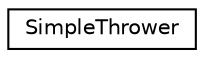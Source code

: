 digraph "Graphical Class Hierarchy"
{
  edge [fontname="Helvetica",fontsize="10",labelfontname="Helvetica",labelfontsize="10"];
  node [fontname="Helvetica",fontsize="10",shape=record];
  rankdir="LR";
  Node1 [label="SimpleThrower",height=0.2,width=0.4,color="black", fillcolor="white", style="filled",URL="$class_simple_thrower.html"];
}
